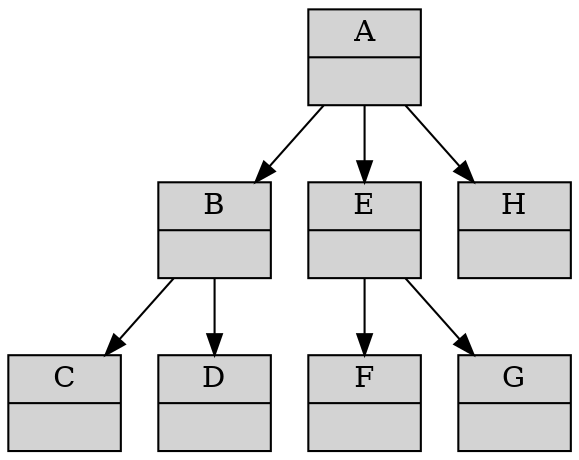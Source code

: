 digraph {
    A_1 [shape=record,style=filled,fillcolor=lightgrey,label="{ A| }"];
    B_2 [shape=record,style=filled,fillcolor=lightgrey,label="{ B| }"];
    A_1 -> B_2 [style="solid",color=black,weight=100,constraint=true];
    C_3 [shape=record,style=filled,fillcolor=lightgrey,label="{ C| }"];
    B_2 -> C_3 [style="solid",color=black,weight=100,constraint=true];
    D_4 [shape=record,style=filled,fillcolor=lightgrey,label="{ D| }"];
    B_2 -> D_4 [style="solid",color=black,weight=100,constraint=true];
    E_5 [shape=record,style=filled,fillcolor=lightgrey,label="{ E| }"];
    A_1 -> E_5 [style="solid",color=black,weight=100,constraint=true];
    F_6 [shape=record,style=filled,fillcolor=lightgrey,label="{ F| }"];
    E_5 -> F_6 [style="solid",color=black,weight=100,constraint=true];
    G_7 [shape=record,style=filled,fillcolor=lightgrey,label="{ G| }"];
    E_5 -> G_7 [style="solid",color=black,weight=100,constraint=true];
    H_8 [shape=record,style=filled,fillcolor=lightgrey,label="{ H| }"];
    A_1 -> H_8 [style="solid",color=black,weight=100,constraint=true];
}
